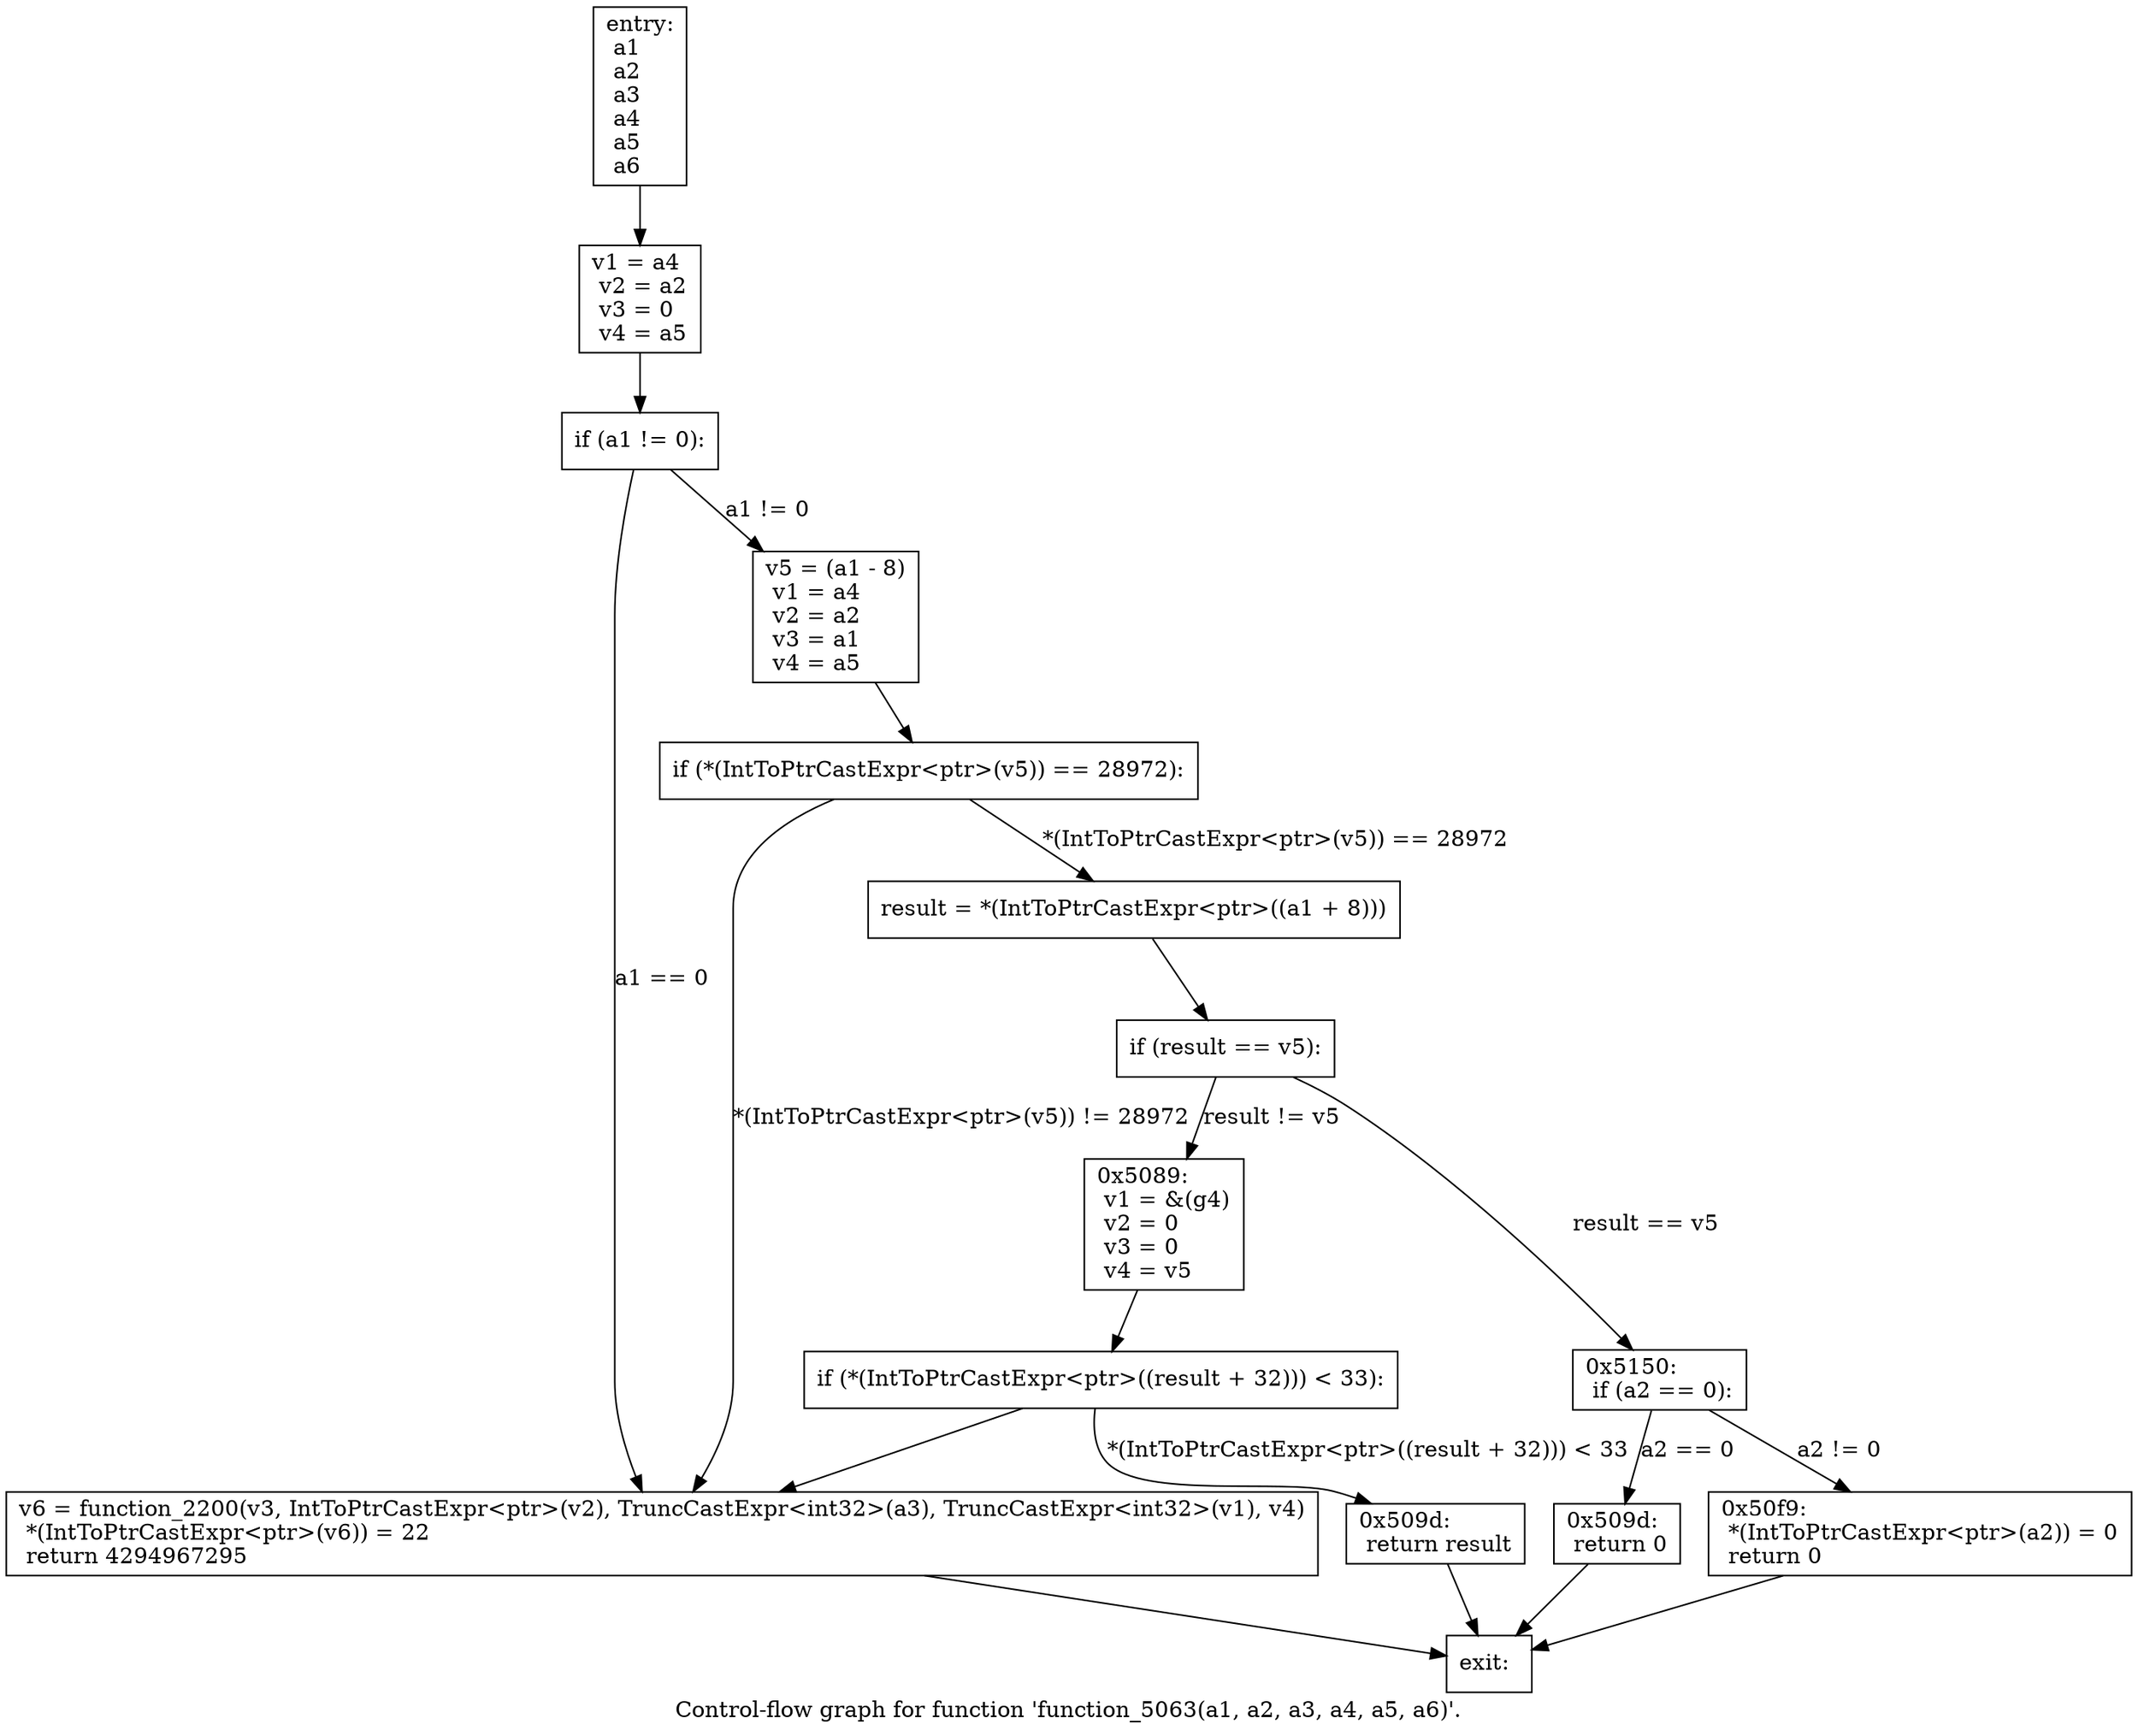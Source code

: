digraph "Control-flow graph for function 'function_5063(a1, a2, a3, a4, a5, a6)'." {
  label="Control-flow graph for function 'function_5063(a1, a2, a3, a4, a5, a6)'.";
  node [shape=record];

  Node081A56D8 [label="{entry:\l  a1\l  a2\l  a3\l  a4\l  a5\l  a6\l}"];
  Node081A56D8 -> Node081A5600;
  Node081A5600 [label="{  v1 = a4\l  v2 = a2\l  v3 = 0\l  v4 = a5\l}"];
  Node081A5600 -> Node081A4DD8;
  Node081A4DD8 [label="{  if (a1 != 0):\l}"];
  Node081A4DD8 -> Node081A50F0 [label="a1 != 0"];
  Node081A4DD8 -> Node081A4A30 [label="a1 == 0"];
  Node081A50F0 [label="{  v5 = (a1 - 8)\l  v1 = a4\l  v2 = a2\l  v3 = a1\l  v4 = a5\l}"];
  Node081A50F0 -> Node081A5138;
  Node081A4A30 [label="{  v6 = function_2200(v3, IntToPtrCastExpr\<ptr\>(v2), TruncCastExpr\<int32\>(a3), TruncCastExpr\<int32\>(v1), v4)\l  *(IntToPtrCastExpr\<ptr\>(v6)) = 22\l  return 4294967295\l}"];
  Node081A4A30 -> Node081A5B10;
  Node081A5138 [label="{  if (*(IntToPtrCastExpr\<ptr\>(v5)) == 28972):\l}"];
  Node081A5138 -> Node081A4AC0 [label="*(IntToPtrCastExpr\<ptr\>(v5)) == 28972"];
  Node081A5138 -> Node081A4A30 [label="*(IntToPtrCastExpr\<ptr\>(v5)) != 28972"];
  Node081A5B10 [label="{exit:\l}"];
  Node081A4AC0 [label="{  result = *(IntToPtrCastExpr\<ptr\>((a1 + 8)))\l}"];
  Node081A4AC0 -> Node081A5A80;
  Node081A5A80 [label="{  if (result == v5):\l}"];
  Node081A5A80 -> Node081A5888 [label="result == v5"];
  Node081A5A80 -> Node081A54E0 [label="result != v5"];
  Node081A5888 [label="{0x5150:\l  if (a2 == 0):\l}"];
  Node081A5888 -> Node081A52A0 [label="a2 == 0"];
  Node081A5888 -> Node081A5498 [label="a2 != 0"];
  Node081A54E0 [label="{0x5089:\l  v1 = &(g4)\l  v2 = 0\l  v3 = 0\l  v4 = v5\l}"];
  Node081A54E0 -> Node081A5648;
  Node081A52A0 [label="{0x509d:\l  return 0\l}"];
  Node081A52A0 -> Node081A5B10;
  Node081A5498 [label="{0x50f9:\l  *(IntToPtrCastExpr\<ptr\>(a2)) = 0\l  return 0\l}"];
  Node081A5498 -> Node081A5B10;
  Node081A5648 [label="{  if (*(IntToPtrCastExpr\<ptr\>((result + 32))) \< 33):\l}"];
  Node081A5648 -> Node081A5720 [label="*(IntToPtrCastExpr\<ptr\>((result + 32))) \< 33"];
  Node081A5648 -> Node081A4A30;
  Node081A5720 [label="{0x509d:\l  return result\l}"];
  Node081A5720 -> Node081A5B10;

}
